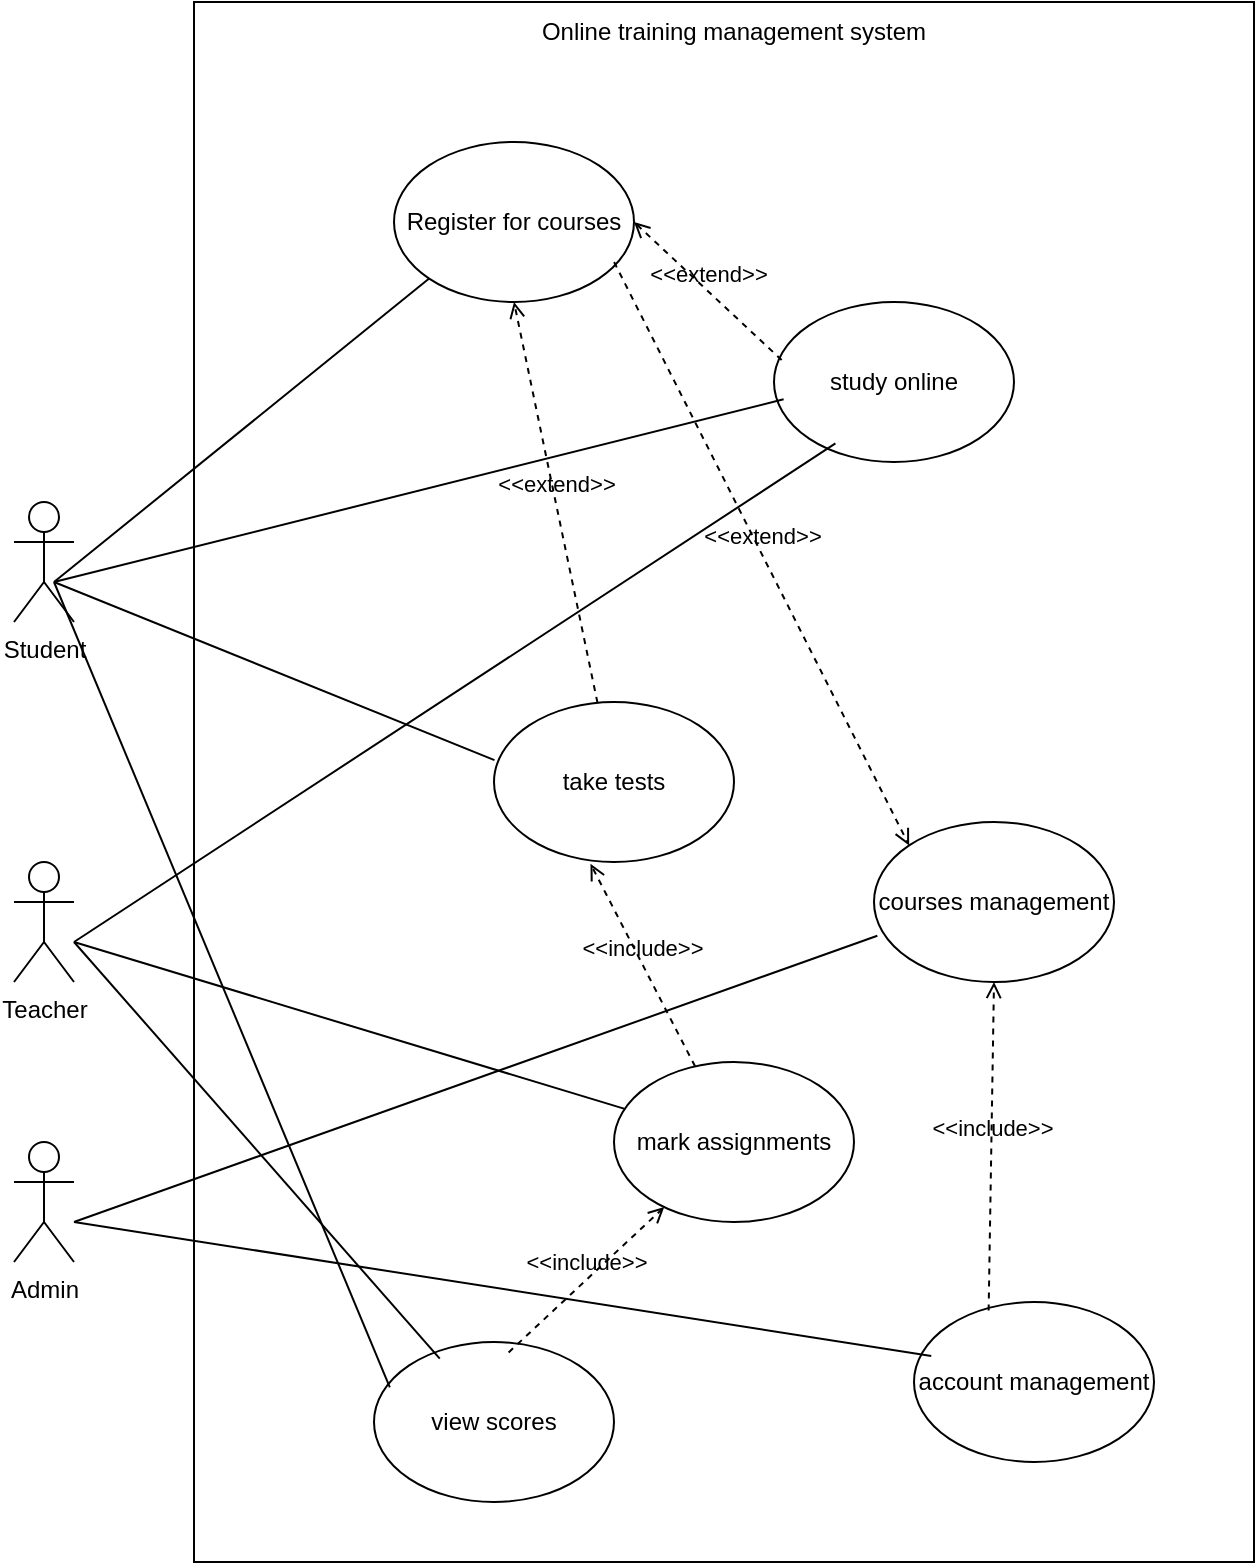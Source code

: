 <mxfile>
    <diagram id="AEgwOb1XhdYCcp4IeUDp" name="Page-1">
        <mxGraphModel dx="1511" dy="834" grid="1" gridSize="10" guides="1" tooltips="1" connect="1" arrows="1" fold="1" page="1" pageScale="1" pageWidth="850" pageHeight="1100" math="0" shadow="0">
            <root>
                <mxCell id="0"/>
                <mxCell id="1" parent="0"/>
                <mxCell id="2" value="Student" style="shape=umlActor;verticalLabelPosition=bottom;verticalAlign=top;html=1;outlineConnect=0;" vertex="1" parent="1">
                    <mxGeometry y="320" width="30" height="60" as="geometry"/>
                </mxCell>
                <mxCell id="3" value="Teacher" style="shape=umlActor;verticalLabelPosition=bottom;verticalAlign=top;html=1;outlineConnect=0;" vertex="1" parent="1">
                    <mxGeometry y="500" width="30" height="60" as="geometry"/>
                </mxCell>
                <mxCell id="4" value="Admin" style="shape=umlActor;verticalLabelPosition=bottom;verticalAlign=top;html=1;outlineConnect=0;" vertex="1" parent="1">
                    <mxGeometry y="640" width="30" height="60" as="geometry"/>
                </mxCell>
                <mxCell id="5" value="" style="rounded=0;whiteSpace=wrap;html=1;" vertex="1" parent="1">
                    <mxGeometry x="90" y="70" width="530" height="780" as="geometry"/>
                </mxCell>
                <mxCell id="7" value="Register for courses" style="ellipse;whiteSpace=wrap;html=1;" vertex="1" parent="1">
                    <mxGeometry x="190" y="140" width="120" height="80" as="geometry"/>
                </mxCell>
                <mxCell id="8" value="study online" style="ellipse;whiteSpace=wrap;html=1;" vertex="1" parent="1">
                    <mxGeometry x="380" y="220" width="120" height="80" as="geometry"/>
                </mxCell>
                <mxCell id="9" value="mark assignments" style="ellipse;whiteSpace=wrap;html=1;" vertex="1" parent="1">
                    <mxGeometry x="300" y="600" width="120" height="80" as="geometry"/>
                </mxCell>
                <mxCell id="10" value="view scores" style="ellipse;whiteSpace=wrap;html=1;" vertex="1" parent="1">
                    <mxGeometry x="180" y="740" width="120" height="80" as="geometry"/>
                </mxCell>
                <mxCell id="11" value="take tests" style="ellipse;whiteSpace=wrap;html=1;" vertex="1" parent="1">
                    <mxGeometry x="240" y="420" width="120" height="80" as="geometry"/>
                </mxCell>
                <mxCell id="12" value="account management" style="ellipse;whiteSpace=wrap;html=1;" vertex="1" parent="1">
                    <mxGeometry x="450" y="720" width="120" height="80" as="geometry"/>
                </mxCell>
                <mxCell id="13" value="courses management" style="ellipse;whiteSpace=wrap;html=1;" vertex="1" parent="1">
                    <mxGeometry x="430" y="480" width="120" height="80" as="geometry"/>
                </mxCell>
                <mxCell id="16" value="&amp;lt;&amp;lt;extend&amp;gt;&amp;gt;" style="html=1;verticalAlign=bottom;labelBackgroundColor=none;endArrow=open;endFill=0;dashed=1;entryX=1;entryY=0.5;entryDx=0;entryDy=0;exitX=0.032;exitY=0.363;exitDx=0;exitDy=0;exitPerimeter=0;" edge="1" parent="1" source="8" target="7">
                    <mxGeometry width="160" relative="1" as="geometry">
                        <mxPoint x="410" y="260" as="sourcePoint"/>
                        <mxPoint x="570" y="260" as="targetPoint"/>
                    </mxGeometry>
                </mxCell>
                <mxCell id="19" value="&amp;lt;&amp;lt;extend&amp;gt;&amp;gt;" style="html=1;verticalAlign=bottom;labelBackgroundColor=none;endArrow=open;endFill=0;dashed=1;entryX=0.5;entryY=1;entryDx=0;entryDy=0;" edge="1" parent="1" source="11" target="7">
                    <mxGeometry width="160" relative="1" as="geometry">
                        <mxPoint x="390" y="450" as="sourcePoint"/>
                        <mxPoint x="550" y="450" as="targetPoint"/>
                    </mxGeometry>
                </mxCell>
                <mxCell id="20" value="&amp;lt;&amp;lt;include&amp;gt;&amp;gt;" style="html=1;verticalAlign=bottom;labelBackgroundColor=none;endArrow=open;endFill=0;dashed=1;entryX=0.402;entryY=1.011;entryDx=0;entryDy=0;entryPerimeter=0;" edge="1" parent="1" source="9" target="11">
                    <mxGeometry width="160" relative="1" as="geometry">
                        <mxPoint x="270" y="620" as="sourcePoint"/>
                        <mxPoint x="430" y="620" as="targetPoint"/>
                    </mxGeometry>
                </mxCell>
                <mxCell id="21" value="&amp;lt;&amp;lt;include&amp;gt;&amp;gt;" style="html=1;verticalAlign=bottom;labelBackgroundColor=none;endArrow=open;endFill=0;dashed=1;exitX=0.561;exitY=0.065;exitDx=0;exitDy=0;exitPerimeter=0;" edge="1" parent="1" source="10" target="9">
                    <mxGeometry width="160" relative="1" as="geometry">
                        <mxPoint x="260" y="710" as="sourcePoint"/>
                        <mxPoint x="420" y="710" as="targetPoint"/>
                    </mxGeometry>
                </mxCell>
                <mxCell id="22" value="&amp;lt;&amp;lt;extend&amp;gt;&amp;gt;" style="html=1;verticalAlign=bottom;labelBackgroundColor=none;endArrow=open;endFill=0;dashed=1;entryX=0;entryY=0;entryDx=0;entryDy=0;exitX=0.917;exitY=0.75;exitDx=0;exitDy=0;exitPerimeter=0;" edge="1" parent="1" source="7" target="13">
                    <mxGeometry width="160" relative="1" as="geometry">
                        <mxPoint x="290" y="260" as="sourcePoint"/>
                        <mxPoint x="450" y="260" as="targetPoint"/>
                    </mxGeometry>
                </mxCell>
                <mxCell id="23" value="&amp;lt;&amp;lt;include&amp;gt;&amp;gt;" style="html=1;verticalAlign=bottom;labelBackgroundColor=none;endArrow=open;endFill=0;dashed=1;entryX=0.5;entryY=1;entryDx=0;entryDy=0;exitX=0.311;exitY=0.053;exitDx=0;exitDy=0;exitPerimeter=0;" edge="1" parent="1" source="12" target="13">
                    <mxGeometry width="160" relative="1" as="geometry">
                        <mxPoint x="470" y="540" as="sourcePoint"/>
                        <mxPoint x="630" y="540" as="targetPoint"/>
                    </mxGeometry>
                </mxCell>
                <mxCell id="25" value="" style="endArrow=none;html=1;entryX=0;entryY=1;entryDx=0;entryDy=0;" edge="1" parent="1" target="7">
                    <mxGeometry width="50" height="50" relative="1" as="geometry">
                        <mxPoint x="20" y="360" as="sourcePoint"/>
                        <mxPoint x="70" y="310" as="targetPoint"/>
                    </mxGeometry>
                </mxCell>
                <mxCell id="26" value="" style="endArrow=none;html=1;entryX=0.04;entryY=0.608;entryDx=0;entryDy=0;entryPerimeter=0;" edge="1" parent="1" target="8">
                    <mxGeometry width="50" height="50" relative="1" as="geometry">
                        <mxPoint x="20" y="360" as="sourcePoint"/>
                        <mxPoint x="70" y="310" as="targetPoint"/>
                    </mxGeometry>
                </mxCell>
                <mxCell id="27" value="" style="endArrow=none;html=1;entryX=0.002;entryY=0.363;entryDx=0;entryDy=0;entryPerimeter=0;" edge="1" parent="1" target="11">
                    <mxGeometry width="50" height="50" relative="1" as="geometry">
                        <mxPoint x="20" y="360" as="sourcePoint"/>
                        <mxPoint x="70" y="310" as="targetPoint"/>
                    </mxGeometry>
                </mxCell>
                <mxCell id="28" value="" style="endArrow=none;html=1;entryX=0.066;entryY=0.284;entryDx=0;entryDy=0;entryPerimeter=0;" edge="1" parent="1" target="10">
                    <mxGeometry width="50" height="50" relative="1" as="geometry">
                        <mxPoint x="20" y="360" as="sourcePoint"/>
                        <mxPoint x="70" y="310" as="targetPoint"/>
                    </mxGeometry>
                </mxCell>
                <mxCell id="29" value="" style="endArrow=none;html=1;entryX=0.256;entryY=0.884;entryDx=0;entryDy=0;entryPerimeter=0;" edge="1" parent="1" target="8">
                    <mxGeometry width="50" height="50" relative="1" as="geometry">
                        <mxPoint x="30" y="540" as="sourcePoint"/>
                        <mxPoint x="80" y="490" as="targetPoint"/>
                    </mxGeometry>
                </mxCell>
                <mxCell id="30" value="" style="endArrow=none;html=1;" edge="1" parent="1" target="9">
                    <mxGeometry width="50" height="50" relative="1" as="geometry">
                        <mxPoint x="30" y="540" as="sourcePoint"/>
                        <mxPoint x="80" y="490" as="targetPoint"/>
                    </mxGeometry>
                </mxCell>
                <mxCell id="31" value="" style="endArrow=none;html=1;exitX=0.274;exitY=0.104;exitDx=0;exitDy=0;exitPerimeter=0;" edge="1" parent="1" source="10">
                    <mxGeometry width="50" height="50" relative="1" as="geometry">
                        <mxPoint x="-20" y="590" as="sourcePoint"/>
                        <mxPoint x="30" y="540" as="targetPoint"/>
                    </mxGeometry>
                </mxCell>
                <mxCell id="32" value="" style="endArrow=none;html=1;entryX=0.014;entryY=0.711;entryDx=0;entryDy=0;entryPerimeter=0;" edge="1" parent="1" target="13">
                    <mxGeometry width="50" height="50" relative="1" as="geometry">
                        <mxPoint x="30" y="680" as="sourcePoint"/>
                        <mxPoint x="80" y="630" as="targetPoint"/>
                    </mxGeometry>
                </mxCell>
                <mxCell id="33" value="" style="endArrow=none;html=1;entryX=0.072;entryY=0.337;entryDx=0;entryDy=0;entryPerimeter=0;" edge="1" parent="1" target="12">
                    <mxGeometry width="50" height="50" relative="1" as="geometry">
                        <mxPoint x="30" y="680" as="sourcePoint"/>
                        <mxPoint x="80" y="630" as="targetPoint"/>
                    </mxGeometry>
                </mxCell>
                <mxCell id="34" value="Online training management system" style="text;html=1;align=center;verticalAlign=middle;whiteSpace=wrap;rounded=0;" vertex="1" parent="1">
                    <mxGeometry x="255" y="70" width="210" height="30" as="geometry"/>
                </mxCell>
            </root>
        </mxGraphModel>
    </diagram>
</mxfile>